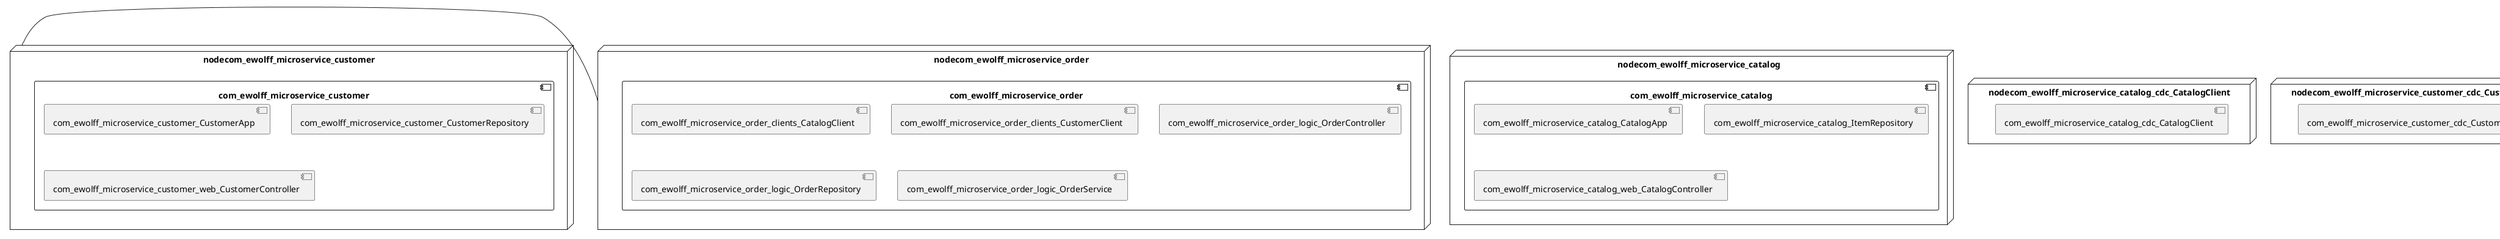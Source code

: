 @startuml
skinparam fixCircleLabelOverlapping true
skinparam componentStyle uml2
node nodecom_ewolff_microservice_catalog {
component com_ewolff_microservice_catalog {
[com_ewolff_microservice_catalog_CatalogApp] [[ewolff-microservice-psr.system#_U_9iJngqEe-Gs4jSGJeQeA]]
[com_ewolff_microservice_catalog_ItemRepository] [[ewolff-microservice-psr.system#_U_9iJngqEe-Gs4jSGJeQeA]]
[com_ewolff_microservice_catalog_web_CatalogController] [[ewolff-microservice-psr.system#_U_9iJngqEe-Gs4jSGJeQeA]]
}
}
node nodecom_ewolff_microservice_customer {
component com_ewolff_microservice_customer {
[com_ewolff_microservice_customer_CustomerApp] [[ewolff-microservice-psr.system#_U_9iJngqEe-Gs4jSGJeQeA]]
[com_ewolff_microservice_customer_CustomerRepository] [[ewolff-microservice-psr.system#_U_9iJngqEe-Gs4jSGJeQeA]]
[com_ewolff_microservice_customer_web_CustomerController] [[ewolff-microservice-psr.system#_U_9iJngqEe-Gs4jSGJeQeA]]
}
}
node nodecom_ewolff_microservice_order {
component com_ewolff_microservice_order {
[com_ewolff_microservice_order_clients_CatalogClient] [[ewolff-microservice-psr.system#_U_9iJngqEe-Gs4jSGJeQeA]]
[com_ewolff_microservice_order_clients_CustomerClient] [[ewolff-microservice-psr.system#_U_9iJngqEe-Gs4jSGJeQeA]]
[com_ewolff_microservice_order_logic_OrderController] [[ewolff-microservice-psr.system#_U_9iJngqEe-Gs4jSGJeQeA]]
[com_ewolff_microservice_order_logic_OrderRepository] [[ewolff-microservice-psr.system#_U_9iJngqEe-Gs4jSGJeQeA]]
[com_ewolff_microservice_order_logic_OrderService] [[ewolff-microservice-psr.system#_U_9iJngqEe-Gs4jSGJeQeA]]
}
}
node nodecom_ewolff_microservice_catalog_cdc_CatalogClient {
[com_ewolff_microservice_catalog_cdc_CatalogClient] [[ewolff-microservice-psr.system#_U_9iJngqEe-Gs4jSGJeQeA]]
}
node nodecom_ewolff_microservice_customer_cdc_CustomerClient {
[com_ewolff_microservice_customer_cdc_CustomerClient] [[ewolff-microservice-psr.system#_U_9iJngqEe-Gs4jSGJeQeA]]
}
node nodecom_ewolff_microservice_order_catalogstub_CatalogStub {
[com_ewolff_microservice_order_catalogstub_CatalogStub] [[ewolff-microservice-psr.system#_U_9iJngqEe-Gs4jSGJeQeA]]
}
node nodecom_ewolff_microservice_order_customerstub_CustomerStub {
[com_ewolff_microservice_order_customerstub_CustomerStub] [[ewolff-microservice-psr.system#_U_9iJngqEe-Gs4jSGJeQeA]]
}
[nodecom_ewolff_microservice_customer] - [nodecom_ewolff_microservice_order]

@enduml
